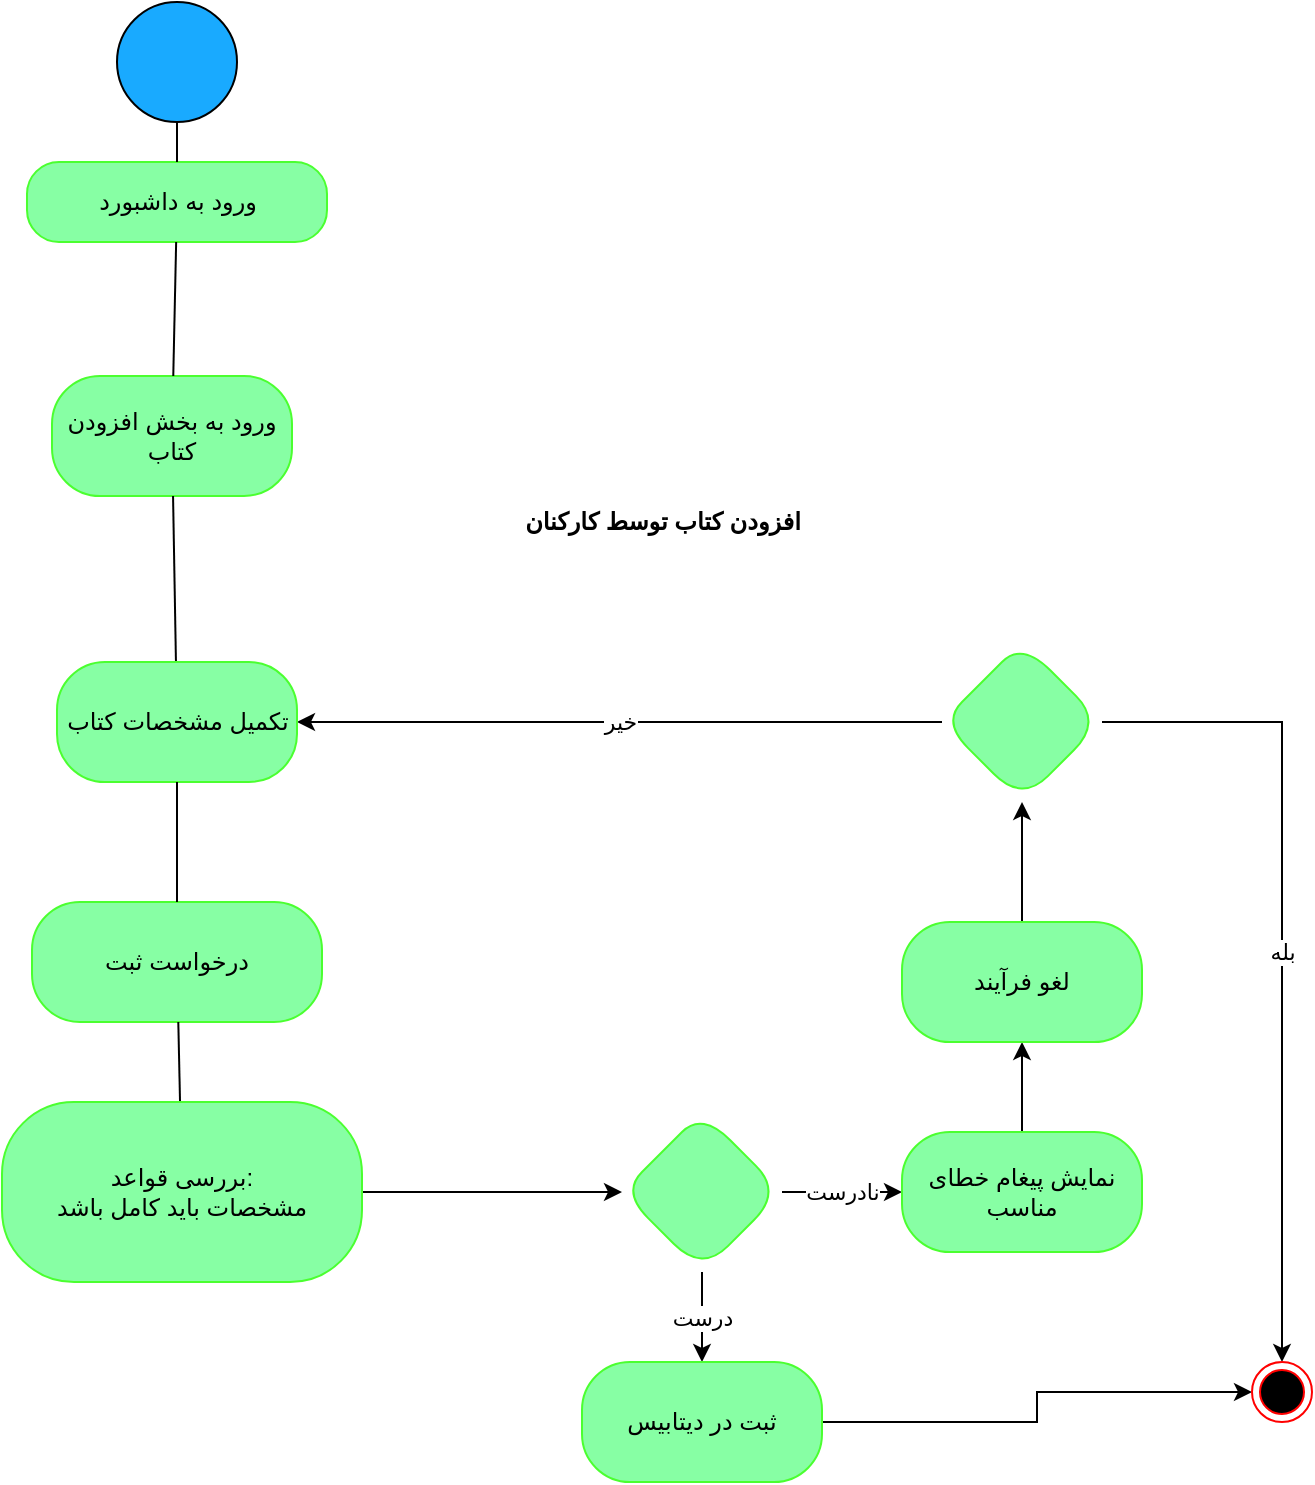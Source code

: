 <mxfile version="27.0.9">
  <diagram name="Page-1" id="Y7I097kZaWtVfg2m_0l9">
    <mxGraphModel dx="1399" dy="904" grid="1" gridSize="10" guides="1" tooltips="1" connect="1" arrows="1" fold="1" page="1" pageScale="1" pageWidth="850" pageHeight="1100" math="0" shadow="0">
      <root>
        <mxCell id="0" />
        <mxCell id="1" parent="0" />
        <mxCell id="rmfRu95VJXuebXg5UE-4-1" value="" style="verticalLabelPosition=bottom;verticalAlign=top;html=1;shape=mxgraph.flowchart.on-page_reference;fillColor=#19AAFF;" vertex="1" parent="1">
          <mxGeometry x="87.5" y="40" width="60" height="60" as="geometry" />
        </mxCell>
        <mxCell id="rmfRu95VJXuebXg5UE-4-2" value="ورود به داشبورد" style="rounded=1;whiteSpace=wrap;html=1;arcSize=40;fontColor=#000000;fillColor=#87FFA4;strokeColor=#4BFF30;" vertex="1" parent="1">
          <mxGeometry x="42.5" y="120" width="150" height="40" as="geometry" />
        </mxCell>
        <mxCell id="rmfRu95VJXuebXg5UE-4-3" value="" style="endArrow=none;html=1;rounded=0;" edge="1" parent="1" source="rmfRu95VJXuebXg5UE-4-1" target="rmfRu95VJXuebXg5UE-4-2">
          <mxGeometry relative="1" as="geometry">
            <mxPoint x="137.5" y="170" as="sourcePoint" />
            <mxPoint x="297.5" y="170" as="targetPoint" />
          </mxGeometry>
        </mxCell>
        <mxCell id="rmfRu95VJXuebXg5UE-4-4" value="ورود به بخش افزودن کتاب" style="whiteSpace=wrap;html=1;fillColor=#87FFA4;strokeColor=#4BFF30;fontColor=#000000;rounded=1;arcSize=40;" vertex="1" parent="1">
          <mxGeometry x="55" y="227" width="120" height="60" as="geometry" />
        </mxCell>
        <mxCell id="rmfRu95VJXuebXg5UE-4-5" value="" style="endArrow=none;html=1;rounded=0;" edge="1" parent="1" source="rmfRu95VJXuebXg5UE-4-2" target="rmfRu95VJXuebXg5UE-4-4">
          <mxGeometry relative="1" as="geometry">
            <mxPoint x="122.5" y="240" as="sourcePoint" />
            <mxPoint x="122.5" y="400" as="targetPoint" />
          </mxGeometry>
        </mxCell>
        <mxCell id="rmfRu95VJXuebXg5UE-4-6" value="درخواست ثبت" style="whiteSpace=wrap;html=1;fillColor=#87FFA4;strokeColor=#4BFF30;fontColor=#000000;rounded=1;arcSize=40;" vertex="1" parent="1">
          <mxGeometry x="45" y="490" width="145" height="60" as="geometry" />
        </mxCell>
        <mxCell id="rmfRu95VJXuebXg5UE-4-7" value="" style="endArrow=none;html=1;rounded=0;" edge="1" parent="1" source="rmfRu95VJXuebXg5UE-4-6" target="rmfRu95VJXuebXg5UE-4-9">
          <mxGeometry relative="1" as="geometry">
            <mxPoint x="115" y="530" as="sourcePoint" />
            <mxPoint x="122.5" y="700" as="targetPoint" />
          </mxGeometry>
        </mxCell>
        <mxCell id="rmfRu95VJXuebXg5UE-4-8" value="" style="edgeStyle=orthogonalEdgeStyle;rounded=0;orthogonalLoop=1;jettySize=auto;html=1;" edge="1" parent="1" source="rmfRu95VJXuebXg5UE-4-9" target="rmfRu95VJXuebXg5UE-4-12">
          <mxGeometry relative="1" as="geometry" />
        </mxCell>
        <mxCell id="rmfRu95VJXuebXg5UE-4-9" value="بررسی قواعد:&lt;br&gt;&lt;div&gt;مشخصات باید کامل باشد&lt;/div&gt;" style="whiteSpace=wrap;html=1;fillColor=#87FFA4;strokeColor=#4BFF30;fontColor=#000000;rounded=1;arcSize=40;" vertex="1" parent="1">
          <mxGeometry x="30" y="590" width="180" height="90" as="geometry" />
        </mxCell>
        <mxCell id="rmfRu95VJXuebXg5UE-4-10" value="درست" style="edgeStyle=orthogonalEdgeStyle;rounded=0;orthogonalLoop=1;jettySize=auto;html=1;" edge="1" parent="1" source="rmfRu95VJXuebXg5UE-4-12" target="rmfRu95VJXuebXg5UE-4-14">
          <mxGeometry relative="1" as="geometry" />
        </mxCell>
        <mxCell id="rmfRu95VJXuebXg5UE-4-11" value="نادرست" style="edgeStyle=orthogonalEdgeStyle;rounded=0;orthogonalLoop=1;jettySize=auto;html=1;" edge="1" parent="1" source="rmfRu95VJXuebXg5UE-4-12" target="rmfRu95VJXuebXg5UE-4-16">
          <mxGeometry relative="1" as="geometry" />
        </mxCell>
        <mxCell id="rmfRu95VJXuebXg5UE-4-12" value="" style="rhombus;whiteSpace=wrap;html=1;fillColor=#87FFA4;strokeColor=#4BFF30;fontColor=#000000;rounded=1;arcSize=40;" vertex="1" parent="1">
          <mxGeometry x="340" y="595" width="80" height="80" as="geometry" />
        </mxCell>
        <mxCell id="rmfRu95VJXuebXg5UE-4-13" style="edgeStyle=orthogonalEdgeStyle;rounded=0;orthogonalLoop=1;jettySize=auto;html=1;" edge="1" parent="1" source="rmfRu95VJXuebXg5UE-4-14" target="rmfRu95VJXuebXg5UE-4-22">
          <mxGeometry relative="1" as="geometry" />
        </mxCell>
        <mxCell id="rmfRu95VJXuebXg5UE-4-14" value="ثبت در دیتابیس" style="whiteSpace=wrap;html=1;fillColor=#87FFA4;strokeColor=#4BFF30;fontColor=#000000;rounded=1;arcSize=40;" vertex="1" parent="1">
          <mxGeometry x="320" y="720" width="120" height="60" as="geometry" />
        </mxCell>
        <mxCell id="rmfRu95VJXuebXg5UE-4-15" value="" style="edgeStyle=orthogonalEdgeStyle;rounded=0;orthogonalLoop=1;jettySize=auto;html=1;" edge="1" parent="1" source="rmfRu95VJXuebXg5UE-4-16" target="rmfRu95VJXuebXg5UE-4-18">
          <mxGeometry relative="1" as="geometry" />
        </mxCell>
        <mxCell id="rmfRu95VJXuebXg5UE-4-16" value="نمایش پیغام خطای مناسب" style="whiteSpace=wrap;html=1;fillColor=#87FFA4;strokeColor=#4BFF30;fontColor=#000000;rounded=1;arcSize=40;" vertex="1" parent="1">
          <mxGeometry x="480" y="605" width="120" height="60" as="geometry" />
        </mxCell>
        <mxCell id="rmfRu95VJXuebXg5UE-4-17" value="" style="edgeStyle=orthogonalEdgeStyle;rounded=0;orthogonalLoop=1;jettySize=auto;html=1;" edge="1" parent="1" source="rmfRu95VJXuebXg5UE-4-18" target="rmfRu95VJXuebXg5UE-4-21">
          <mxGeometry relative="1" as="geometry" />
        </mxCell>
        <mxCell id="rmfRu95VJXuebXg5UE-4-18" value="لغو فرآیند" style="whiteSpace=wrap;html=1;fillColor=#87FFA4;strokeColor=#4BFF30;fontColor=#000000;rounded=1;arcSize=40;" vertex="1" parent="1">
          <mxGeometry x="480" y="500" width="120" height="60" as="geometry" />
        </mxCell>
        <mxCell id="rmfRu95VJXuebXg5UE-4-19" value="خیر" style="edgeStyle=orthogonalEdgeStyle;rounded=0;orthogonalLoop=1;jettySize=auto;html=1;" edge="1" parent="1" source="rmfRu95VJXuebXg5UE-4-21" target="rmfRu95VJXuebXg5UE-4-25">
          <mxGeometry relative="1" as="geometry">
            <mxPoint x="190" y="400" as="targetPoint" />
          </mxGeometry>
        </mxCell>
        <mxCell id="rmfRu95VJXuebXg5UE-4-20" value="بله" style="edgeStyle=orthogonalEdgeStyle;rounded=0;orthogonalLoop=1;jettySize=auto;html=1;" edge="1" parent="1" source="rmfRu95VJXuebXg5UE-4-21" target="rmfRu95VJXuebXg5UE-4-22">
          <mxGeometry relative="1" as="geometry" />
        </mxCell>
        <mxCell id="rmfRu95VJXuebXg5UE-4-21" value="" style="rhombus;whiteSpace=wrap;html=1;fillColor=#87FFA4;strokeColor=#4BFF30;fontColor=#000000;rounded=1;arcSize=40;" vertex="1" parent="1">
          <mxGeometry x="500" y="360" width="80" height="80" as="geometry" />
        </mxCell>
        <mxCell id="rmfRu95VJXuebXg5UE-4-22" value="" style="ellipse;html=1;shape=endState;fillColor=#000000;strokeColor=#ff0000;" vertex="1" parent="1">
          <mxGeometry x="655" y="720" width="30" height="30" as="geometry" />
        </mxCell>
        <mxCell id="rmfRu95VJXuebXg5UE-4-23" value="افزودن کتاب توسط کارکنان" style="text;align=center;fontStyle=1;verticalAlign=middle;spacingLeft=3;spacingRight=3;strokeColor=none;rotatable=0;points=[[0,0.5],[1,0.5]];portConstraint=eastwest;html=1;" vertex="1" parent="1">
          <mxGeometry x="270" y="287" width="180" height="26" as="geometry" />
        </mxCell>
        <mxCell id="rmfRu95VJXuebXg5UE-4-24" value="" style="endArrow=none;html=1;rounded=0;" edge="1" parent="1" source="rmfRu95VJXuebXg5UE-4-4" target="rmfRu95VJXuebXg5UE-4-25">
          <mxGeometry relative="1" as="geometry">
            <mxPoint x="117.5" y="330" as="sourcePoint" />
            <mxPoint x="165" y="620" as="targetPoint" />
          </mxGeometry>
        </mxCell>
        <mxCell id="rmfRu95VJXuebXg5UE-4-25" value="تکمیل مشخصات کتاب" style="whiteSpace=wrap;html=1;fillColor=#87FFA4;strokeColor=#4BFF30;fontColor=#000000;rounded=1;arcSize=40;" vertex="1" parent="1">
          <mxGeometry x="57.5" y="370" width="120" height="60" as="geometry" />
        </mxCell>
        <mxCell id="rmfRu95VJXuebXg5UE-4-26" value="" style="endArrow=none;html=1;rounded=0;" edge="1" parent="1" source="rmfRu95VJXuebXg5UE-4-25" target="rmfRu95VJXuebXg5UE-4-6">
          <mxGeometry relative="1" as="geometry">
            <mxPoint x="128" y="80" as="sourcePoint" />
            <mxPoint x="129" y="120" as="targetPoint" />
          </mxGeometry>
        </mxCell>
      </root>
    </mxGraphModel>
  </diagram>
</mxfile>

